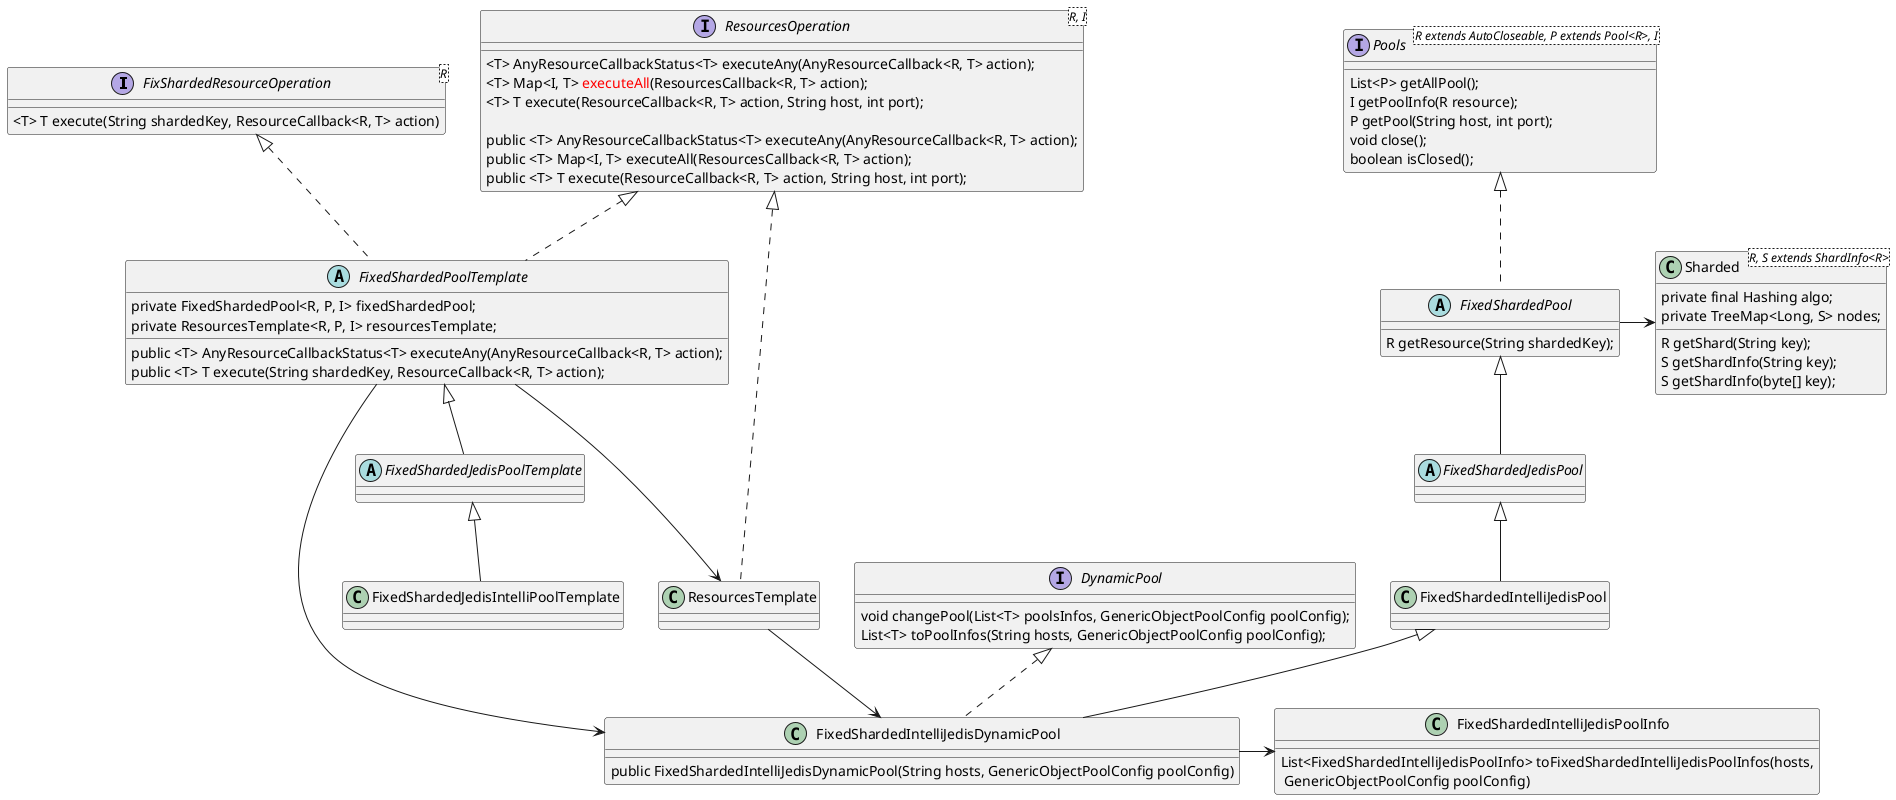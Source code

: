 @startuml

interface FixShardedResourceOperation<R> {
    <T> T execute(String shardedKey, ResourceCallback<R, T> action)
}

interface ResourcesOperation<R, I> {
    <T> AnyResourceCallbackStatus<T> executeAny(AnyResourceCallback<R, T> action);
    <T> Map<I, T> <font color=red>executeAll</font>(ResourcesCallback<R, T> action);
    <T> T execute(ResourceCallback<R, T> action, String host, int port);

}

abstract FixedShardedPoolTemplate{
    private FixedShardedPool<R, P, I> fixedShardedPool;
    private ResourcesTemplate<R, P, I> resourcesTemplate;
    public <T> AnyResourceCallbackStatus<T> executeAny(AnyResourceCallback<R, T> action);
    public <T> T execute(String shardedKey, ResourceCallback<R, T> action);
}


abstract FixedShardedJedisPoolTemplate{

}

class FixedShardedJedisIntelliPoolTemplate {

}


interface DynamicPool {
    void changePool(List<T> poolsInfos, GenericObjectPoolConfig poolConfig);
    List<T> toPoolInfos(String hosts, GenericObjectPoolConfig poolConfig);
}

interface Pools <R extends AutoCloseable, P extends Pool<R>, I>{
    List<P> getAllPool();
    I getPoolInfo(R resource);
    P getPool(String host, int port);
    void close();
    boolean isClosed();
}

abstract class FixedShardedPool{
    R getResource(String shardedKey);
}
Pools <|..FixedShardedPool
abstract class FixedShardedJedisPool{

}

class FixedShardedIntelliJedisPool {
}
FixedShardedPool<|--FixedShardedJedisPool


class FixedShardedIntelliJedisDynamicPool {
    public FixedShardedIntelliJedisDynamicPool(String hosts, GenericObjectPoolConfig poolConfig)
}

interface ResourcesOperation<R, I> {
    public <T> AnyResourceCallbackStatus<T> executeAny(AnyResourceCallback<R, T> action);
    public <T> Map<I, T> executeAll(ResourcesCallback<R, T> action);
    public <T> T execute(ResourceCallback<R, T> action, String host, int port);
}

class ResourcesTemplate{

}

class FixedShardedIntelliJedisPoolInfo{
List<FixedShardedIntelliJedisPoolInfo> toFixedShardedIntelliJedisPoolInfos(hosts,\n GenericObjectPoolConfig poolConfig)
}

class Sharded<R, S extends ShardInfo<R>> {
    private final Hashing algo;
    private TreeMap<Long, S> nodes;
    R getShard(String key);
    S getShardInfo(String key);
    S getShardInfo(byte[] key);
}

ResourcesOperation <|.. ResourcesTemplate

FixShardedResourceOperation <|..FixedShardedPoolTemplate
ResourcesOperation <|..FixedShardedPoolTemplate

FixedShardedPoolTemplate<|--FixedShardedJedisPoolTemplate

FixedShardedJedisPoolTemplate<|--FixedShardedJedisIntelliPoolTemplate

FixedShardedPoolTemplate --> FixedShardedIntelliJedisDynamicPool
FixedShardedJedisPool<|--FixedShardedIntelliJedisPool
FixedShardedIntelliJedisPool<|--FixedShardedIntelliJedisDynamicPool
DynamicPool<|..FixedShardedIntelliJedisDynamicPool

FixedShardedPoolTemplate --->ResourcesTemplate
FixedShardedIntelliJedisDynamicPool->FixedShardedIntelliJedisPoolInfo

ResourcesTemplate -->FixedShardedIntelliJedisDynamicPool

FixedShardedPool->Sharded
@enduml